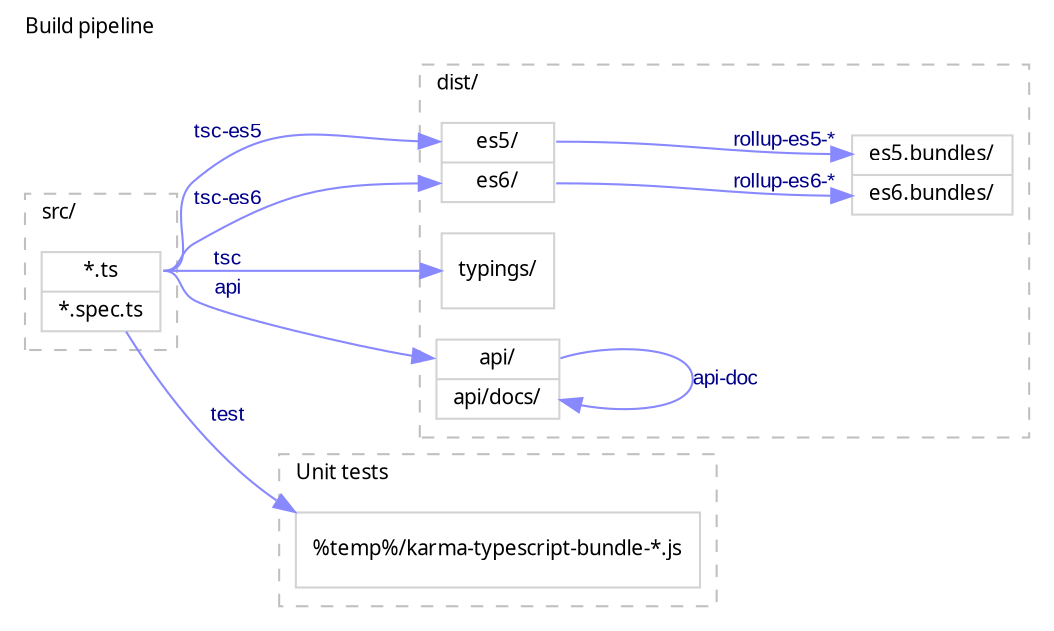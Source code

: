 digraph {
    layout=dot;
    rankdir=LR;
    compound=true;
    concentrate=true;
    nodesep=0.2;
    ranksep=0.2;
    splines=true;
    label="Build pipeline"
    graph[
        style=dashed; color=gray;
        fontname="Lucida Console"; fontsize=10; fontcolor=black;
        labelloc=top; labeljust=left;
    ];
    node [
        shape=record; color=lightgray;
        fontname="Lucida Console"; fontsize=10; fontcolor=black;
    ];
    edge [
        color="#8888FF";
        fontname="Arial"; fontsize=10; fontcolor=darkblue;
    ]
    subgraph cluster_src {
        label="src/"
        src[ label="
            <ts> *.ts
            |<spec> *.spec.ts
        "];
    }

    subgraph cluster_dist {
        label="dist/";
        out [ label="
            <es5> es5/
            |<es6> es6/
        "];
        bundles [ label="
            <es5> es5.bundles/
            |<es6> es6.bundles/
        "];
        typings [ label="typings/"];
        api [ label="
            <api> api/
            |<docs> api/docs/
        "];
    }

    subgraph cluster_tests {
        label="Unit tests";
        test [ label="
            <karma> %temp%/karma-typescript-bundle-*.js
        "];
    }
    src:ts -> typings [ label="tsc"; ];
    src:ts -> out:es5 [ label="tsc-es5"; ];
    src:ts -> out:es6 [ label="tsc-es6"; ];
    src:ts -> api:api [ label="api"; ];
    { src:ts, src:spec } -> test:karma [ label="test" ];
    out:es5 -> bundles:es5 [ label="rollup-es5-*"]
    out:es6 -> bundles:es6 [ label="rollup-es6-*"]
    api:api:e -> api:docs:e [ label="api-doc"; ];

}
